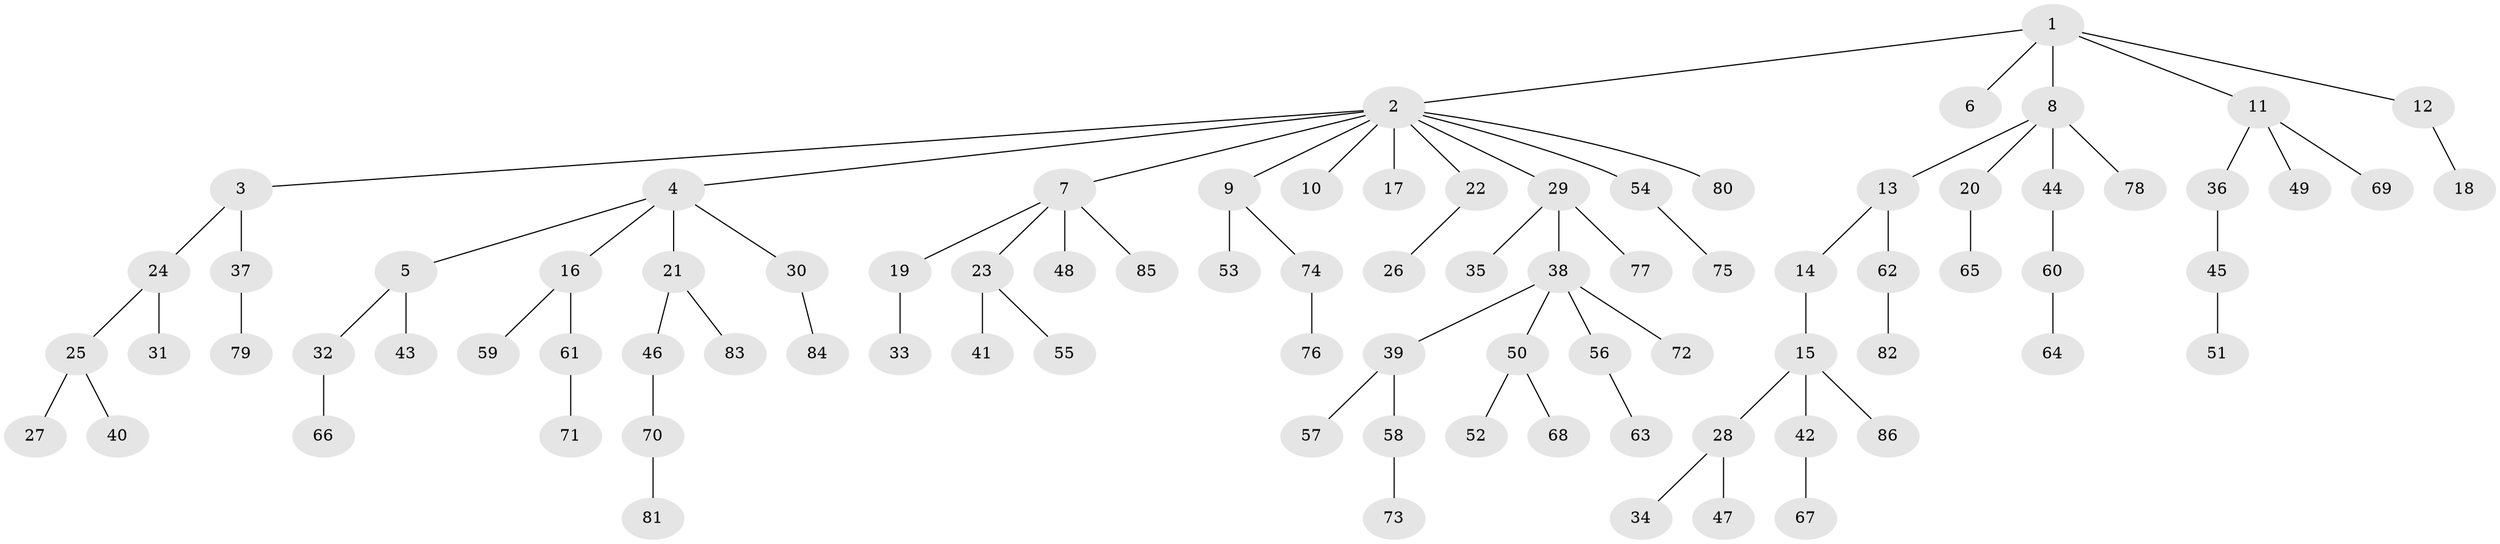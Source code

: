 // coarse degree distribution, {5: 0.05, 12: 0.016666666666666666, 3: 0.1, 6: 0.016666666666666666, 2: 0.15, 1: 0.6333333333333333, 4: 0.016666666666666666, 7: 0.016666666666666666}
// Generated by graph-tools (version 1.1) at 2025/52/02/27/25 19:52:10]
// undirected, 86 vertices, 85 edges
graph export_dot {
graph [start="1"]
  node [color=gray90,style=filled];
  1;
  2;
  3;
  4;
  5;
  6;
  7;
  8;
  9;
  10;
  11;
  12;
  13;
  14;
  15;
  16;
  17;
  18;
  19;
  20;
  21;
  22;
  23;
  24;
  25;
  26;
  27;
  28;
  29;
  30;
  31;
  32;
  33;
  34;
  35;
  36;
  37;
  38;
  39;
  40;
  41;
  42;
  43;
  44;
  45;
  46;
  47;
  48;
  49;
  50;
  51;
  52;
  53;
  54;
  55;
  56;
  57;
  58;
  59;
  60;
  61;
  62;
  63;
  64;
  65;
  66;
  67;
  68;
  69;
  70;
  71;
  72;
  73;
  74;
  75;
  76;
  77;
  78;
  79;
  80;
  81;
  82;
  83;
  84;
  85;
  86;
  1 -- 2;
  1 -- 6;
  1 -- 8;
  1 -- 11;
  1 -- 12;
  2 -- 3;
  2 -- 4;
  2 -- 7;
  2 -- 9;
  2 -- 10;
  2 -- 17;
  2 -- 22;
  2 -- 29;
  2 -- 54;
  2 -- 80;
  3 -- 24;
  3 -- 37;
  4 -- 5;
  4 -- 16;
  4 -- 21;
  4 -- 30;
  5 -- 32;
  5 -- 43;
  7 -- 19;
  7 -- 23;
  7 -- 48;
  7 -- 85;
  8 -- 13;
  8 -- 20;
  8 -- 44;
  8 -- 78;
  9 -- 53;
  9 -- 74;
  11 -- 36;
  11 -- 49;
  11 -- 69;
  12 -- 18;
  13 -- 14;
  13 -- 62;
  14 -- 15;
  15 -- 28;
  15 -- 42;
  15 -- 86;
  16 -- 59;
  16 -- 61;
  19 -- 33;
  20 -- 65;
  21 -- 46;
  21 -- 83;
  22 -- 26;
  23 -- 41;
  23 -- 55;
  24 -- 25;
  24 -- 31;
  25 -- 27;
  25 -- 40;
  28 -- 34;
  28 -- 47;
  29 -- 35;
  29 -- 38;
  29 -- 77;
  30 -- 84;
  32 -- 66;
  36 -- 45;
  37 -- 79;
  38 -- 39;
  38 -- 50;
  38 -- 56;
  38 -- 72;
  39 -- 57;
  39 -- 58;
  42 -- 67;
  44 -- 60;
  45 -- 51;
  46 -- 70;
  50 -- 52;
  50 -- 68;
  54 -- 75;
  56 -- 63;
  58 -- 73;
  60 -- 64;
  61 -- 71;
  62 -- 82;
  70 -- 81;
  74 -- 76;
}
